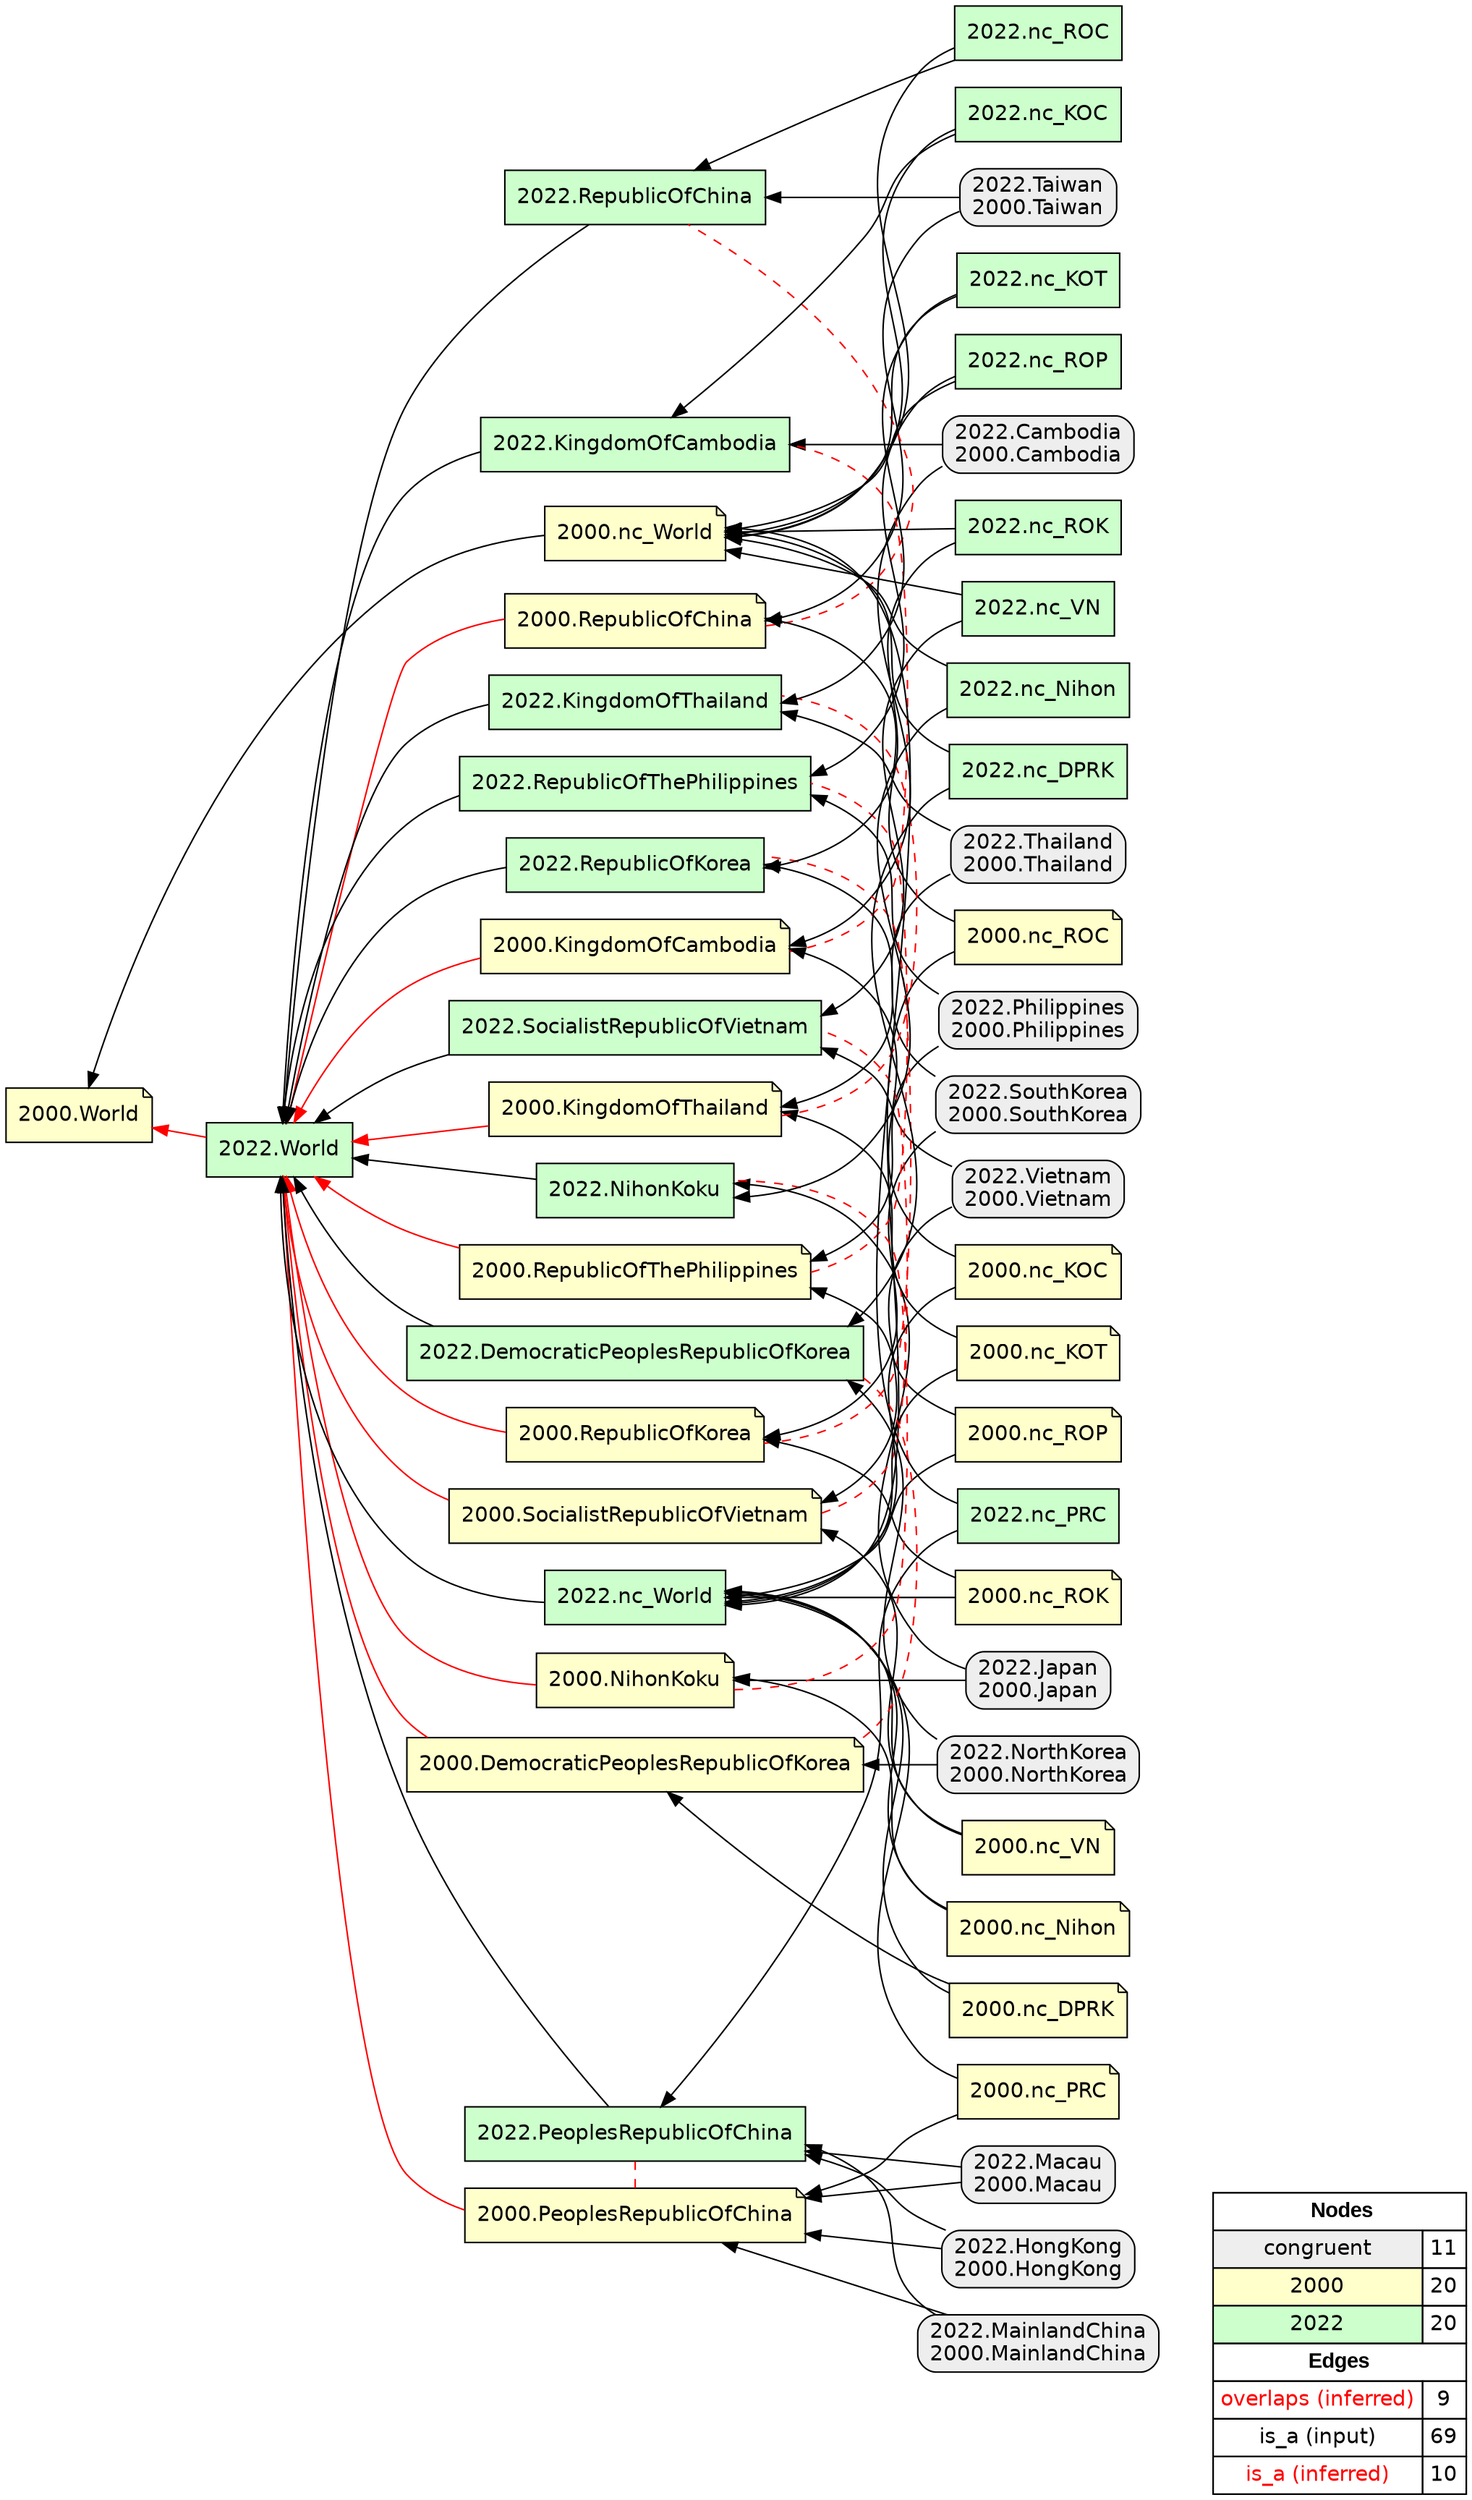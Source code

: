 digraph{
rankdir=RL
node[shape=box style="filled,rounded" fillcolor="#EEEEEE" fontname="helvetica"] 
"2022.Cambodia\n2000.Cambodia"
"2022.Thailand\n2000.Thailand"
"2022.Philippines\n2000.Philippines"
"2022.Japan\n2000.Japan"
"2022.HongKong\n2000.HongKong"
"2022.Taiwan\n2000.Taiwan"
"2022.MainlandChina\n2000.MainlandChina"
"2022.Macau\n2000.Macau"
"2022.Vietnam\n2000.Vietnam"
"2022.NorthKorea\n2000.NorthKorea"
"2022.SouthKorea\n2000.SouthKorea"
node[shape=note style=filled fillcolor="#FFFFCC" fontname="helvetica"] 
"2000.nc_VN"
"2000.World"
"2000.KingdomOfCambodia"
"2000.RepublicOfChina"
"2000.RepublicOfThePhilippines"
"2000.nc_Nihon"
"2000.RepublicOfKorea"
"2000.nc_ROP"
"2000.nc_ROK"
"2000.nc_ROC"
"2000.SocialistRepublicOfVietnam"
"2000.nc_DPRK"
"2000.NihonKoku"
"2000.nc_KOC"
"2000.nc_KOT"
"2000.nc_PRC"
"2000.nc_World"
"2000.PeoplesRepublicOfChina"
"2000.DemocraticPeoplesRepublicOfKorea"
"2000.KingdomOfThailand"
node[shape=box style=filled fillcolor="#CCFFCC" fontname="helvetica"] 
"2022.nc_Nihon"
"2022.nc_VN"
"2022.SocialistRepublicOfVietnam"
"2022.RepublicOfKorea"
"2022.DemocraticPeoplesRepublicOfKorea"
"2022.nc_ROK"
"2022.nc_World"
"2022.PeoplesRepublicOfChina"
"2022.nc_ROC"
"2022.RepublicOfChina"
"2022.RepublicOfThePhilippines"
"2022.nc_DPRK"
"2022.NihonKoku"
"2022.World"
"2022.KingdomOfThailand"
"2022.nc_PRC"
"2022.nc_KOC"
"2022.nc_KOT"
"2022.nc_ROP"
"2022.KingdomOfCambodia"
edge[arrowhead=none style=dashed color="#FF0000" constraint=false penwidth=1]
"2000.RepublicOfThePhilippines" -> "2022.RepublicOfThePhilippines"
"2000.RepublicOfKorea" -> "2022.RepublicOfKorea"
"2000.RepublicOfChina" -> "2022.RepublicOfChina"
"2000.SocialistRepublicOfVietnam" -> "2022.SocialistRepublicOfVietnam"
"2000.PeoplesRepublicOfChina" -> "2022.PeoplesRepublicOfChina"
"2000.NihonKoku" -> "2022.NihonKoku"
"2000.KingdomOfThailand" -> "2022.KingdomOfThailand"
"2000.DemocraticPeoplesRepublicOfKorea" -> "2022.DemocraticPeoplesRepublicOfKorea"
"2000.KingdomOfCambodia" -> "2022.KingdomOfCambodia"
edge[arrowhead=normal style=dotted color="#000000" constraint=true penwidth=1]
edge[arrowhead=normal style=solid color="#000000" constraint=true penwidth=1]
"2022.Macau\n2000.Macau" -> "2000.PeoplesRepublicOfChina"
"2022.Philippines\n2000.Philippines" -> "2000.RepublicOfThePhilippines"
"2022.nc_DPRK" -> "2022.DemocraticPeoplesRepublicOfKorea"
"2022.nc_VN" -> "2022.SocialistRepublicOfVietnam"
"2022.Taiwan\n2000.Taiwan" -> "2022.RepublicOfChina"
"2022.RepublicOfKorea" -> "2022.World"
"2022.Taiwan\n2000.Taiwan" -> "2000.RepublicOfChina"
"2022.nc_ROC" -> "2022.RepublicOfChina"
"2022.Japan\n2000.Japan" -> "2000.NihonKoku"
"2022.NorthKorea\n2000.NorthKorea" -> "2000.DemocraticPeoplesRepublicOfKorea"
"2022.nc_ROK" -> "2022.RepublicOfKorea"
"2022.HongKong\n2000.HongKong" -> "2000.PeoplesRepublicOfChina"
"2000.nc_ROP" -> "2022.nc_World"
"2022.nc_Nihon" -> "2022.NihonKoku"
"2000.nc_KOT" -> "2022.nc_World"
"2022.SouthKorea\n2000.SouthKorea" -> "2022.RepublicOfKorea"
"2022.MainlandChina\n2000.MainlandChina" -> "2022.PeoplesRepublicOfChina"
"2022.nc_KOT" -> "2022.KingdomOfThailand"
"2022.NorthKorea\n2000.NorthKorea" -> "2022.DemocraticPeoplesRepublicOfKorea"
"2022.RepublicOfChina" -> "2022.World"
"2000.nc_ROC" -> "2000.RepublicOfChina"
"2022.KingdomOfCambodia" -> "2022.World"
"2022.nc_KOT" -> "2000.nc_World"
"2000.nc_DPRK" -> "2022.nc_World"
"2022.Thailand\n2000.Thailand" -> "2022.KingdomOfThailand"
"2000.nc_VN" -> "2000.SocialistRepublicOfVietnam"
"2022.Cambodia\n2000.Cambodia" -> "2000.KingdomOfCambodia"
"2022.Philippines\n2000.Philippines" -> "2022.RepublicOfThePhilippines"
"2000.nc_KOC" -> "2000.KingdomOfCambodia"
"2000.nc_Nihon" -> "2022.nc_World"
"2000.nc_VN" -> "2022.nc_World"
"2022.Japan\n2000.Japan" -> "2022.NihonKoku"
"2022.SocialistRepublicOfVietnam" -> "2022.World"
"2000.nc_PRC" -> "2022.nc_World"
"2000.nc_DPRK" -> "2000.DemocraticPeoplesRepublicOfKorea"
"2000.nc_ROK" -> "2000.RepublicOfKorea"
"2022.nc_KOC" -> "2000.nc_World"
"2022.DemocraticPeoplesRepublicOfKorea" -> "2022.World"
"2022.nc_ROC" -> "2000.nc_World"
"2000.nc_PRC" -> "2000.PeoplesRepublicOfChina"
"2000.nc_KOC" -> "2022.nc_World"
"2022.NihonKoku" -> "2022.World"
"2022.PeoplesRepublicOfChina" -> "2022.World"
"2022.SouthKorea\n2000.SouthKorea" -> "2000.RepublicOfKorea"
"2000.nc_ROC" -> "2022.nc_World"
"2022.nc_ROP" -> "2022.RepublicOfThePhilippines"
"2022.nc_ROK" -> "2000.nc_World"
"2000.nc_KOT" -> "2000.KingdomOfThailand"
"2022.nc_ROP" -> "2000.nc_World"
"2022.nc_World" -> "2022.World"
"2022.RepublicOfThePhilippines" -> "2022.World"
"2022.HongKong\n2000.HongKong" -> "2022.PeoplesRepublicOfChina"
"2022.Vietnam\n2000.Vietnam" -> "2000.SocialistRepublicOfVietnam"
"2022.Vietnam\n2000.Vietnam" -> "2022.SocialistRepublicOfVietnam"
"2022.nc_VN" -> "2000.nc_World"
"2022.nc_DPRK" -> "2000.nc_World"
"2022.Cambodia\n2000.Cambodia" -> "2022.KingdomOfCambodia"
"2022.nc_Nihon" -> "2000.nc_World"
"2000.nc_Nihon" -> "2000.NihonKoku"
"2022.MainlandChina\n2000.MainlandChina" -> "2000.PeoplesRepublicOfChina"
"2000.nc_ROP" -> "2000.RepublicOfThePhilippines"
"2022.Thailand\n2000.Thailand" -> "2000.KingdomOfThailand"
"2000.nc_World" -> "2000.World"
"2022.Macau\n2000.Macau" -> "2022.PeoplesRepublicOfChina"
"2022.nc_PRC" -> "2000.nc_World"
"2022.nc_KOC" -> "2022.KingdomOfCambodia"
"2022.KingdomOfThailand" -> "2022.World"
"2022.nc_PRC" -> "2022.PeoplesRepublicOfChina"
"2000.nc_ROK" -> "2022.nc_World"
edge[arrowhead=normal style=solid color="#FF0000" constraint=true penwidth=1]
"2000.DemocraticPeoplesRepublicOfKorea" -> "2022.World"
"2000.KingdomOfCambodia" -> "2022.World"
"2000.KingdomOfThailand" -> "2022.World"
"2000.SocialistRepublicOfVietnam" -> "2022.World"
"2022.World" -> "2000.World"
"2000.RepublicOfThePhilippines" -> "2022.World"
"2000.PeoplesRepublicOfChina" -> "2022.World"
"2000.RepublicOfKorea" -> "2022.World"
"2000.RepublicOfChina" -> "2022.World"
"2000.NihonKoku" -> "2022.World"
node[shape=box] 
{rank=source Legend [fillcolor= white margin=0 label=< 
 <TABLE BORDER="0" CELLBORDER="1" CELLSPACING="0" CELLPADDING="4"> 
<TR> <TD COLSPAN="2"><font face="Arial Black"> Nodes</font></TD> </TR> 
<TR> 
 <TD bgcolor="#EEEEEE" fontname="helvetica">congruent</TD> 
 <TD>11</TD> 
 </TR> 
<TR> 
 <TD bgcolor="#FFFFCC" fontname="helvetica">2000</TD> 
 <TD>20</TD> 
 </TR> 
<TR> 
 <TD bgcolor="#CCFFCC" fontname="helvetica">2022</TD> 
 <TD>20</TD> 
 </TR> 
<TR> <TD COLSPAN="2"><font face = "Arial Black"> Edges </font></TD> </TR> 
<TR> 
 <TD><font color ="#FF0000">overlaps (inferred)</font></TD><TD>9</TD>
</TR>
<TR> 
 <TD><font color ="#000000">is_a (input)</font></TD><TD>69</TD>
</TR>
<TR> 
 <TD><font color ="#FF0000">is_a (inferred)</font></TD><TD>10</TD>
</TR>
</TABLE> 
 >] } 
}